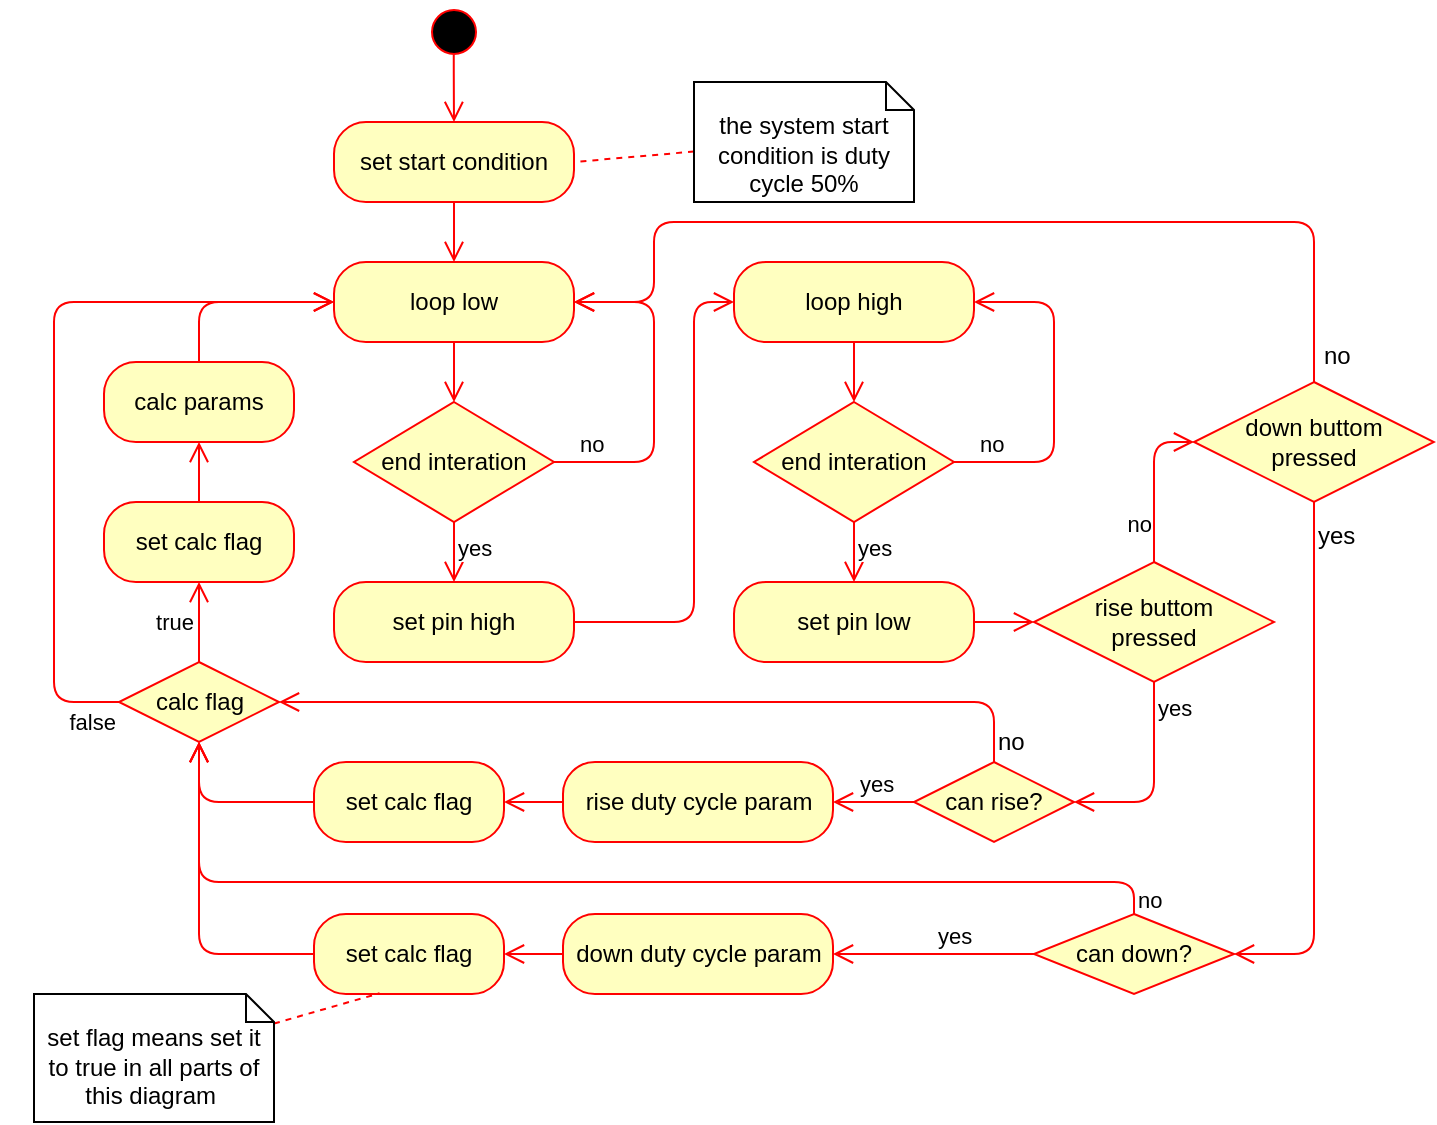 <mxfile version="12.8.1" type="device"><diagram name="Page-1" id="e7e014a7-5840-1c2e-5031-d8a46d1fe8dd"><mxGraphModel dx="1209" dy="663" grid="1" gridSize="10" guides="1" tooltips="1" connect="1" arrows="1" fold="1" page="1" pageScale="1" pageWidth="1169" pageHeight="826" background="#ffffff" math="0" shadow="0"><root><mxCell id="0"/><mxCell id="1" parent="0"/><mxCell id="_0d8cOwOBnKwjO-6VAjM-41" value="" style="ellipse;html=1;shape=startState;fillColor=#000000;strokeColor=#ff0000;" vertex="1" parent="1"><mxGeometry x="515" y="370" width="30" height="30" as="geometry"/></mxCell><mxCell id="_0d8cOwOBnKwjO-6VAjM-42" value="" style="edgeStyle=orthogonalEdgeStyle;html=1;verticalAlign=bottom;endArrow=open;endSize=8;strokeColor=#ff0000;entryX=0.5;entryY=0;entryDx=0;entryDy=0;exitX=0.496;exitY=0.881;exitDx=0;exitDy=0;exitPerimeter=0;" edge="1" source="_0d8cOwOBnKwjO-6VAjM-41" parent="1" target="_0d8cOwOBnKwjO-6VAjM-43"><mxGeometry relative="1" as="geometry"><mxPoint x="525" y="440" as="targetPoint"/></mxGeometry></mxCell><mxCell id="_0d8cOwOBnKwjO-6VAjM-43" value="set start condition" style="rounded=1;whiteSpace=wrap;html=1;arcSize=40;fontColor=#000000;fillColor=#ffffc0;strokeColor=#ff0000;" vertex="1" parent="1"><mxGeometry x="470" y="430" width="120" height="40" as="geometry"/></mxCell><mxCell id="_0d8cOwOBnKwjO-6VAjM-44" value="" style="edgeStyle=orthogonalEdgeStyle;html=1;verticalAlign=bottom;endArrow=open;endSize=8;strokeColor=#ff0000;entryX=0.5;entryY=0;entryDx=0;entryDy=0;" edge="1" source="_0d8cOwOBnKwjO-6VAjM-43" parent="1" target="_0d8cOwOBnKwjO-6VAjM-45"><mxGeometry relative="1" as="geometry"><mxPoint x="525" y="550" as="targetPoint"/></mxGeometry></mxCell><mxCell id="_0d8cOwOBnKwjO-6VAjM-49" style="edgeStyle=orthogonalEdgeStyle;rounded=0;orthogonalLoop=1;jettySize=auto;html=1;entryX=0.5;entryY=0;entryDx=0;entryDy=0;endArrow=open;endFill=0;fillColor=#f8cecc;strokeColor=#FF0000;endSize=8;" edge="1" parent="1" source="_0d8cOwOBnKwjO-6VAjM-45" target="_0d8cOwOBnKwjO-6VAjM-46"><mxGeometry relative="1" as="geometry"/></mxCell><mxCell id="_0d8cOwOBnKwjO-6VAjM-45" value="loop low" style="rounded=1;whiteSpace=wrap;html=1;arcSize=40;fontColor=#000000;fillColor=#ffffc0;strokeColor=#ff0000;" vertex="1" parent="1"><mxGeometry x="470" y="500" width="120" height="40" as="geometry"/></mxCell><mxCell id="_0d8cOwOBnKwjO-6VAjM-46" value="end interation" style="rhombus;whiteSpace=wrap;html=1;fillColor=#ffffc0;strokeColor=#ff0000;" vertex="1" parent="1"><mxGeometry x="480" y="570" width="100" height="60" as="geometry"/></mxCell><mxCell id="_0d8cOwOBnKwjO-6VAjM-47" value="no" style="edgeStyle=orthogonalEdgeStyle;html=1;align=left;verticalAlign=bottom;endArrow=open;endSize=8;strokeColor=#ff0000;entryX=1;entryY=0.5;entryDx=0;entryDy=0;exitX=1;exitY=0.5;exitDx=0;exitDy=0;" edge="1" source="_0d8cOwOBnKwjO-6VAjM-46" parent="1" target="_0d8cOwOBnKwjO-6VAjM-45"><mxGeometry x="-0.875" relative="1" as="geometry"><mxPoint x="660" y="520" as="targetPoint"/><Array as="points"><mxPoint x="630" y="600"/><mxPoint x="630" y="520"/></Array><mxPoint as="offset"/></mxGeometry></mxCell><mxCell id="_0d8cOwOBnKwjO-6VAjM-48" value="yes" style="edgeStyle=orthogonalEdgeStyle;html=1;align=left;verticalAlign=top;endArrow=open;endSize=8;strokeColor=#ff0000;entryX=0.5;entryY=0;entryDx=0;entryDy=0;" edge="1" source="_0d8cOwOBnKwjO-6VAjM-46" parent="1" target="_0d8cOwOBnKwjO-6VAjM-51"><mxGeometry x="-1" relative="1" as="geometry"><mxPoint x="530" y="660" as="targetPoint"/></mxGeometry></mxCell><mxCell id="_0d8cOwOBnKwjO-6VAjM-57" style="edgeStyle=orthogonalEdgeStyle;rounded=1;orthogonalLoop=1;jettySize=auto;html=1;entryX=0;entryY=0.5;entryDx=0;entryDy=0;endArrow=open;endFill=0;endSize=8;strokeColor=#FF0000;" edge="1" parent="1" source="_0d8cOwOBnKwjO-6VAjM-51" target="_0d8cOwOBnKwjO-6VAjM-53"><mxGeometry relative="1" as="geometry"><Array as="points"><mxPoint x="650" y="680"/><mxPoint x="650" y="520"/></Array></mxGeometry></mxCell><mxCell id="_0d8cOwOBnKwjO-6VAjM-51" value="set pin high" style="rounded=1;whiteSpace=wrap;html=1;arcSize=40;fontColor=#000000;fillColor=#ffffc0;strokeColor=#ff0000;" vertex="1" parent="1"><mxGeometry x="470" y="660" width="120" height="40" as="geometry"/></mxCell><mxCell id="_0d8cOwOBnKwjO-6VAjM-52" style="edgeStyle=orthogonalEdgeStyle;rounded=0;orthogonalLoop=1;jettySize=auto;html=1;entryX=0.5;entryY=0;entryDx=0;entryDy=0;endArrow=open;endFill=0;fillColor=#f8cecc;strokeColor=#FF0000;endSize=8;" edge="1" parent="1" source="_0d8cOwOBnKwjO-6VAjM-53" target="_0d8cOwOBnKwjO-6VAjM-54"><mxGeometry relative="1" as="geometry"/></mxCell><mxCell id="_0d8cOwOBnKwjO-6VAjM-53" value="loop high" style="rounded=1;whiteSpace=wrap;html=1;arcSize=40;fontColor=#000000;fillColor=#ffffc0;strokeColor=#ff0000;" vertex="1" parent="1"><mxGeometry x="670" y="500" width="120" height="40" as="geometry"/></mxCell><mxCell id="_0d8cOwOBnKwjO-6VAjM-54" value="end interation" style="rhombus;whiteSpace=wrap;html=1;fillColor=#ffffc0;strokeColor=#ff0000;" vertex="1" parent="1"><mxGeometry x="680" y="570" width="100" height="60" as="geometry"/></mxCell><mxCell id="_0d8cOwOBnKwjO-6VAjM-55" value="no" style="edgeStyle=orthogonalEdgeStyle;html=1;align=left;verticalAlign=bottom;endArrow=open;endSize=8;strokeColor=#ff0000;entryX=1;entryY=0.5;entryDx=0;entryDy=0;exitX=1;exitY=0.5;exitDx=0;exitDy=0;" edge="1" parent="1" source="_0d8cOwOBnKwjO-6VAjM-54" target="_0d8cOwOBnKwjO-6VAjM-53"><mxGeometry x="-0.875" relative="1" as="geometry"><mxPoint x="860" y="520" as="targetPoint"/><Array as="points"><mxPoint x="830" y="600"/><mxPoint x="830" y="520"/></Array><mxPoint as="offset"/></mxGeometry></mxCell><mxCell id="_0d8cOwOBnKwjO-6VAjM-56" value="yes" style="edgeStyle=orthogonalEdgeStyle;html=1;align=left;verticalAlign=top;endArrow=open;endSize=8;strokeColor=#ff0000;entryX=0.5;entryY=0;entryDx=0;entryDy=0;" edge="1" parent="1" source="_0d8cOwOBnKwjO-6VAjM-54" target="_0d8cOwOBnKwjO-6VAjM-58"><mxGeometry x="-1" relative="1" as="geometry"><mxPoint x="730" y="660" as="targetPoint"/></mxGeometry></mxCell><mxCell id="_0d8cOwOBnKwjO-6VAjM-62" style="edgeStyle=orthogonalEdgeStyle;rounded=1;orthogonalLoop=1;jettySize=auto;html=1;entryX=0;entryY=0.5;entryDx=0;entryDy=0;endArrow=open;endFill=0;endSize=8;strokeColor=#FF0000;" edge="1" parent="1" source="_0d8cOwOBnKwjO-6VAjM-58" target="_0d8cOwOBnKwjO-6VAjM-59"><mxGeometry relative="1" as="geometry"/></mxCell><mxCell id="_0d8cOwOBnKwjO-6VAjM-58" value="set pin low" style="rounded=1;whiteSpace=wrap;html=1;arcSize=40;fontColor=#000000;fillColor=#ffffc0;strokeColor=#ff0000;" vertex="1" parent="1"><mxGeometry x="670" y="660" width="120" height="40" as="geometry"/></mxCell><mxCell id="_0d8cOwOBnKwjO-6VAjM-99" value="no" style="edgeStyle=orthogonalEdgeStyle;rounded=1;orthogonalLoop=1;jettySize=auto;html=1;entryX=0;entryY=0.5;entryDx=0;entryDy=0;labelBackgroundColor=none;endArrow=open;endFill=0;endSize=8;strokeColor=#FF0000;align=right;verticalAlign=bottom;" edge="1" parent="1" source="_0d8cOwOBnKwjO-6VAjM-59" target="_0d8cOwOBnKwjO-6VAjM-97"><mxGeometry x="-0.75" relative="1" as="geometry"><mxPoint as="offset"/></mxGeometry></mxCell><mxCell id="_0d8cOwOBnKwjO-6VAjM-59" value="rise buttom&lt;br&gt;pressed" style="rhombus;whiteSpace=wrap;html=1;fillColor=#ffffc0;strokeColor=#ff0000;" vertex="1" parent="1"><mxGeometry x="820" y="650" width="120" height="60" as="geometry"/></mxCell><mxCell id="_0d8cOwOBnKwjO-6VAjM-61" value="yes" style="edgeStyle=orthogonalEdgeStyle;html=1;align=left;verticalAlign=top;endArrow=open;endSize=8;strokeColor=#ff0000;entryX=1;entryY=0.5;entryDx=0;entryDy=0;" edge="1" source="_0d8cOwOBnKwjO-6VAjM-59" parent="1" target="_0d8cOwOBnKwjO-6VAjM-68"><mxGeometry x="-1" relative="1" as="geometry"><mxPoint x="880.0" y="750" as="targetPoint"/><Array as="points"><mxPoint x="880" y="770"/></Array></mxGeometry></mxCell><mxCell id="_0d8cOwOBnKwjO-6VAjM-78" style="edgeStyle=orthogonalEdgeStyle;rounded=1;orthogonalLoop=1;jettySize=auto;html=1;labelBackgroundColor=none;endArrow=open;endFill=0;endSize=8;strokeColor=#FF0000;align=left;" edge="1" parent="1" source="_0d8cOwOBnKwjO-6VAjM-66" target="_0d8cOwOBnKwjO-6VAjM-73"><mxGeometry relative="1" as="geometry"/></mxCell><mxCell id="_0d8cOwOBnKwjO-6VAjM-66" value="rise duty cycle param" style="rounded=1;whiteSpace=wrap;html=1;arcSize=40;fontColor=#000000;fillColor=#ffffc0;strokeColor=#ff0000;" vertex="1" parent="1"><mxGeometry x="584.5" y="750" width="135" height="40" as="geometry"/></mxCell><mxCell id="_0d8cOwOBnKwjO-6VAjM-92" style="edgeStyle=orthogonalEdgeStyle;rounded=1;orthogonalLoop=1;jettySize=auto;html=1;entryX=1;entryY=0.5;entryDx=0;entryDy=0;labelBackgroundColor=none;endArrow=open;endFill=0;endSize=8;strokeColor=#FF0000;align=right;" edge="1" parent="1" source="_0d8cOwOBnKwjO-6VAjM-67" target="_0d8cOwOBnKwjO-6VAjM-74"><mxGeometry relative="1" as="geometry"/></mxCell><mxCell id="_0d8cOwOBnKwjO-6VAjM-67" value="down duty cycle param" style="rounded=1;whiteSpace=wrap;html=1;arcSize=40;fontColor=#000000;fillColor=#ffffc0;strokeColor=#ff0000;" vertex="1" parent="1"><mxGeometry x="584.5" y="826" width="135" height="40" as="geometry"/></mxCell><mxCell id="_0d8cOwOBnKwjO-6VAjM-71" value="yes" style="edgeStyle=orthogonalEdgeStyle;rounded=1;orthogonalLoop=1;jettySize=auto;html=1;entryX=1;entryY=0.5;entryDx=0;entryDy=0;labelBackgroundColor=none;endArrow=open;endFill=0;endSize=8;strokeColor=#FF0000;verticalAlign=bottom;align=left;" edge="1" parent="1" source="_0d8cOwOBnKwjO-6VAjM-68" target="_0d8cOwOBnKwjO-6VAjM-66"><mxGeometry x="0.455" relative="1" as="geometry"><mxPoint as="offset"/></mxGeometry></mxCell><mxCell id="_0d8cOwOBnKwjO-6VAjM-95" style="edgeStyle=orthogonalEdgeStyle;rounded=1;orthogonalLoop=1;jettySize=auto;html=1;entryX=1;entryY=0.5;entryDx=0;entryDy=0;labelBackgroundColor=none;endArrow=open;endFill=0;endSize=8;strokeColor=#FF0000;align=right;" edge="1" parent="1" source="_0d8cOwOBnKwjO-6VAjM-68" target="_0d8cOwOBnKwjO-6VAjM-75"><mxGeometry relative="1" as="geometry"><Array as="points"><mxPoint x="800" y="720"/></Array></mxGeometry></mxCell><mxCell id="_0d8cOwOBnKwjO-6VAjM-96" value="no" style="text;html=1;align=left;verticalAlign=middle;resizable=0;points=[];labelBackgroundColor=#ffffff;" vertex="1" connectable="0" parent="_0d8cOwOBnKwjO-6VAjM-95"><mxGeometry x="-0.098" y="-1" relative="1" as="geometry"><mxPoint x="144.76" y="21" as="offset"/></mxGeometry></mxCell><mxCell id="_0d8cOwOBnKwjO-6VAjM-68" value="can rise?" style="rhombus;whiteSpace=wrap;html=1;fillColor=#ffffc0;strokeColor=#ff0000;" vertex="1" parent="1"><mxGeometry x="760" y="750" width="80" height="40" as="geometry"/></mxCell><mxCell id="_0d8cOwOBnKwjO-6VAjM-72" value="yes" style="edgeStyle=orthogonalEdgeStyle;rounded=1;orthogonalLoop=1;jettySize=auto;html=1;entryX=1;entryY=0.5;entryDx=0;entryDy=0;labelBackgroundColor=none;endArrow=open;endFill=0;endSize=8;strokeColor=#FF0000;verticalAlign=bottom;align=left;" edge="1" parent="1" source="_0d8cOwOBnKwjO-6VAjM-69" target="_0d8cOwOBnKwjO-6VAjM-67"><mxGeometry relative="1" as="geometry"/></mxCell><mxCell id="_0d8cOwOBnKwjO-6VAjM-82" value="no" style="edgeStyle=orthogonalEdgeStyle;rounded=1;orthogonalLoop=1;jettySize=auto;html=1;entryX=0.5;entryY=1;entryDx=0;entryDy=0;labelBackgroundColor=none;endArrow=open;endFill=0;endSize=8;strokeColor=#FF0000;align=left;exitX=0.5;exitY=0;exitDx=0;exitDy=0;" edge="1" parent="1" source="_0d8cOwOBnKwjO-6VAjM-69" target="_0d8cOwOBnKwjO-6VAjM-75"><mxGeometry x="-0.974" relative="1" as="geometry"><Array as="points"><mxPoint x="870" y="810"/><mxPoint x="403" y="810"/></Array><mxPoint as="offset"/></mxGeometry></mxCell><mxCell id="_0d8cOwOBnKwjO-6VAjM-69" value="can down?" style="rhombus;whiteSpace=wrap;html=1;fillColor=#ffffc0;strokeColor=#ff0000;" vertex="1" parent="1"><mxGeometry x="820" y="826" width="100" height="40" as="geometry"/></mxCell><mxCell id="_0d8cOwOBnKwjO-6VAjM-89" style="edgeStyle=orthogonalEdgeStyle;rounded=1;orthogonalLoop=1;jettySize=auto;html=1;labelBackgroundColor=none;endArrow=open;endFill=0;endSize=8;strokeColor=#FF0000;align=right;" edge="1" parent="1" source="_0d8cOwOBnKwjO-6VAjM-73" target="_0d8cOwOBnKwjO-6VAjM-75"><mxGeometry relative="1" as="geometry"/></mxCell><mxCell id="_0d8cOwOBnKwjO-6VAjM-73" value="set calc flag" style="rounded=1;whiteSpace=wrap;html=1;arcSize=40;fontColor=#000000;fillColor=#ffffc0;strokeColor=#ff0000;" vertex="1" parent="1"><mxGeometry x="460" y="750" width="95" height="40" as="geometry"/></mxCell><mxCell id="_0d8cOwOBnKwjO-6VAjM-90" style="edgeStyle=orthogonalEdgeStyle;rounded=1;orthogonalLoop=1;jettySize=auto;html=1;entryX=0.5;entryY=1;entryDx=0;entryDy=0;labelBackgroundColor=none;endArrow=open;endFill=0;endSize=8;strokeColor=#FF0000;align=right;" edge="1" parent="1" source="_0d8cOwOBnKwjO-6VAjM-74" target="_0d8cOwOBnKwjO-6VAjM-75"><mxGeometry relative="1" as="geometry"/></mxCell><mxCell id="_0d8cOwOBnKwjO-6VAjM-74" value="set calc flag" style="rounded=1;whiteSpace=wrap;html=1;arcSize=40;fontColor=#000000;fillColor=#ffffc0;strokeColor=#ff0000;" vertex="1" parent="1"><mxGeometry x="460" y="826" width="95" height="40" as="geometry"/></mxCell><mxCell id="_0d8cOwOBnKwjO-6VAjM-85" value="true" style="edgeStyle=orthogonalEdgeStyle;rounded=1;orthogonalLoop=1;jettySize=auto;html=1;entryX=0.5;entryY=1;entryDx=0;entryDy=0;labelBackgroundColor=none;endArrow=open;endFill=0;endSize=8;strokeColor=#FF0000;align=right;" edge="1" parent="1" source="_0d8cOwOBnKwjO-6VAjM-75" target="_0d8cOwOBnKwjO-6VAjM-83"><mxGeometry y="3" relative="1" as="geometry"><mxPoint x="1" as="offset"/></mxGeometry></mxCell><mxCell id="_0d8cOwOBnKwjO-6VAjM-91" value="false" style="edgeStyle=orthogonalEdgeStyle;rounded=1;orthogonalLoop=1;jettySize=auto;html=1;entryX=0;entryY=0.5;entryDx=0;entryDy=0;labelBackgroundColor=none;endArrow=open;endFill=0;endSize=8;strokeColor=#FF0000;align=right;verticalAlign=middle;" edge="1" parent="1" source="_0d8cOwOBnKwjO-6VAjM-75" target="_0d8cOwOBnKwjO-6VAjM-45"><mxGeometry x="-0.826" y="-34" relative="1" as="geometry"><Array as="points"><mxPoint x="330" y="720"/><mxPoint x="330" y="520"/></Array><mxPoint x="-2" y="10" as="offset"/></mxGeometry></mxCell><mxCell id="_0d8cOwOBnKwjO-6VAjM-75" value="calc flag" style="rhombus;whiteSpace=wrap;html=1;fillColor=#ffffc0;strokeColor=#ff0000;" vertex="1" parent="1"><mxGeometry x="362.5" y="700" width="80" height="40" as="geometry"/></mxCell><mxCell id="_0d8cOwOBnKwjO-6VAjM-86" style="edgeStyle=orthogonalEdgeStyle;rounded=1;orthogonalLoop=1;jettySize=auto;html=1;entryX=0.5;entryY=1;entryDx=0;entryDy=0;labelBackgroundColor=none;endArrow=open;endFill=0;endSize=8;strokeColor=#FF0000;align=right;" edge="1" parent="1" source="_0d8cOwOBnKwjO-6VAjM-83" target="_0d8cOwOBnKwjO-6VAjM-84"><mxGeometry relative="1" as="geometry"/></mxCell><mxCell id="_0d8cOwOBnKwjO-6VAjM-83" value="set calc flag" style="rounded=1;whiteSpace=wrap;html=1;arcSize=40;fontColor=#000000;fillColor=#ffffc0;strokeColor=#ff0000;" vertex="1" parent="1"><mxGeometry x="355" y="620" width="95" height="40" as="geometry"/></mxCell><mxCell id="_0d8cOwOBnKwjO-6VAjM-87" style="edgeStyle=orthogonalEdgeStyle;rounded=1;orthogonalLoop=1;jettySize=auto;html=1;entryX=0;entryY=0.5;entryDx=0;entryDy=0;labelBackgroundColor=none;endArrow=open;endFill=0;endSize=8;strokeColor=#FF0000;align=right;exitX=0.5;exitY=0;exitDx=0;exitDy=0;" edge="1" parent="1" source="_0d8cOwOBnKwjO-6VAjM-84" target="_0d8cOwOBnKwjO-6VAjM-45"><mxGeometry relative="1" as="geometry"><Array as="points"><mxPoint x="403" y="520"/></Array></mxGeometry></mxCell><mxCell id="_0d8cOwOBnKwjO-6VAjM-84" value="calc params" style="rounded=1;whiteSpace=wrap;html=1;arcSize=40;fontColor=#000000;fillColor=#ffffc0;strokeColor=#ff0000;" vertex="1" parent="1"><mxGeometry x="355" y="550" width="95" height="40" as="geometry"/></mxCell><mxCell id="_0d8cOwOBnKwjO-6VAjM-98" style="edgeStyle=orthogonalEdgeStyle;rounded=1;orthogonalLoop=1;jettySize=auto;html=1;entryX=1;entryY=0.5;entryDx=0;entryDy=0;labelBackgroundColor=none;endArrow=open;endFill=0;endSize=8;strokeColor=#FF0000;align=right;" edge="1" parent="1" source="_0d8cOwOBnKwjO-6VAjM-97" target="_0d8cOwOBnKwjO-6VAjM-69"><mxGeometry relative="1" as="geometry"><Array as="points"><mxPoint x="960" y="846"/></Array></mxGeometry></mxCell><mxCell id="_0d8cOwOBnKwjO-6VAjM-100" value="yes" style="text;html=1;align=left;verticalAlign=top;resizable=0;points=[];labelBackgroundColor=#ffffff;" vertex="1" connectable="0" parent="_0d8cOwOBnKwjO-6VAjM-98"><mxGeometry x="-0.707" relative="1" as="geometry"><mxPoint y="-35.86" as="offset"/></mxGeometry></mxCell><mxCell id="_0d8cOwOBnKwjO-6VAjM-101" style="edgeStyle=orthogonalEdgeStyle;rounded=1;orthogonalLoop=1;jettySize=auto;html=1;entryX=1;entryY=0.5;entryDx=0;entryDy=0;labelBackgroundColor=none;endArrow=open;endFill=0;endSize=8;strokeColor=#FF0000;align=right;" edge="1" parent="1" source="_0d8cOwOBnKwjO-6VAjM-97" target="_0d8cOwOBnKwjO-6VAjM-45"><mxGeometry relative="1" as="geometry"><Array as="points"><mxPoint x="960" y="480"/><mxPoint x="630" y="480"/><mxPoint x="630" y="520"/></Array></mxGeometry></mxCell><mxCell id="_0d8cOwOBnKwjO-6VAjM-102" value="no" style="text;html=1;align=left;verticalAlign=middle;resizable=0;points=[];labelBackgroundColor=#ffffff;" vertex="1" connectable="0" parent="_0d8cOwOBnKwjO-6VAjM-101"><mxGeometry x="-0.946" y="-3" relative="1" as="geometry"><mxPoint as="offset"/></mxGeometry></mxCell><mxCell id="_0d8cOwOBnKwjO-6VAjM-97" value="down buttom&lt;br&gt;pressed" style="rhombus;whiteSpace=wrap;html=1;fillColor=#ffffc0;strokeColor=#ff0000;" vertex="1" parent="1"><mxGeometry x="900" y="560" width="120" height="60" as="geometry"/></mxCell><mxCell id="_0d8cOwOBnKwjO-6VAjM-104" style="rounded=1;orthogonalLoop=1;jettySize=auto;html=1;entryX=1;entryY=0.5;entryDx=0;entryDy=0;labelBackgroundColor=none;endArrow=none;endFill=0;endSize=8;strokeColor=#FF0000;align=right;dashed=1;" edge="1" parent="1" source="_0d8cOwOBnKwjO-6VAjM-103" target="_0d8cOwOBnKwjO-6VAjM-43"><mxGeometry relative="1" as="geometry"/></mxCell><mxCell id="_0d8cOwOBnKwjO-6VAjM-103" value="&lt;br&gt;the system start condition is duty cycle 50%" style="shape=note;whiteSpace=wrap;html=1;size=14;verticalAlign=top;align=center;spacingTop=-6;" vertex="1" parent="1"><mxGeometry x="650" y="410" width="110" height="60" as="geometry"/></mxCell><mxCell id="_0d8cOwOBnKwjO-6VAjM-106" style="edgeStyle=none;rounded=1;orthogonalLoop=1;jettySize=auto;html=1;entryX=0.345;entryY=0.991;entryDx=0;entryDy=0;entryPerimeter=0;dashed=1;labelBackgroundColor=none;endArrow=none;endFill=0;endSize=8;strokeColor=#FF0000;align=right;" edge="1" parent="1" source="_0d8cOwOBnKwjO-6VAjM-105" target="_0d8cOwOBnKwjO-6VAjM-74"><mxGeometry relative="1" as="geometry"/></mxCell><mxCell id="_0d8cOwOBnKwjO-6VAjM-105" value="&lt;br&gt;set flag means set it to true in all parts of this diagram&amp;nbsp;" style="shape=note;whiteSpace=wrap;html=1;size=14;verticalAlign=top;align=center;spacingTop=-6;" vertex="1" parent="1"><mxGeometry x="320" y="866" width="120" height="64" as="geometry"/></mxCell></root></mxGraphModel></diagram></mxfile>
